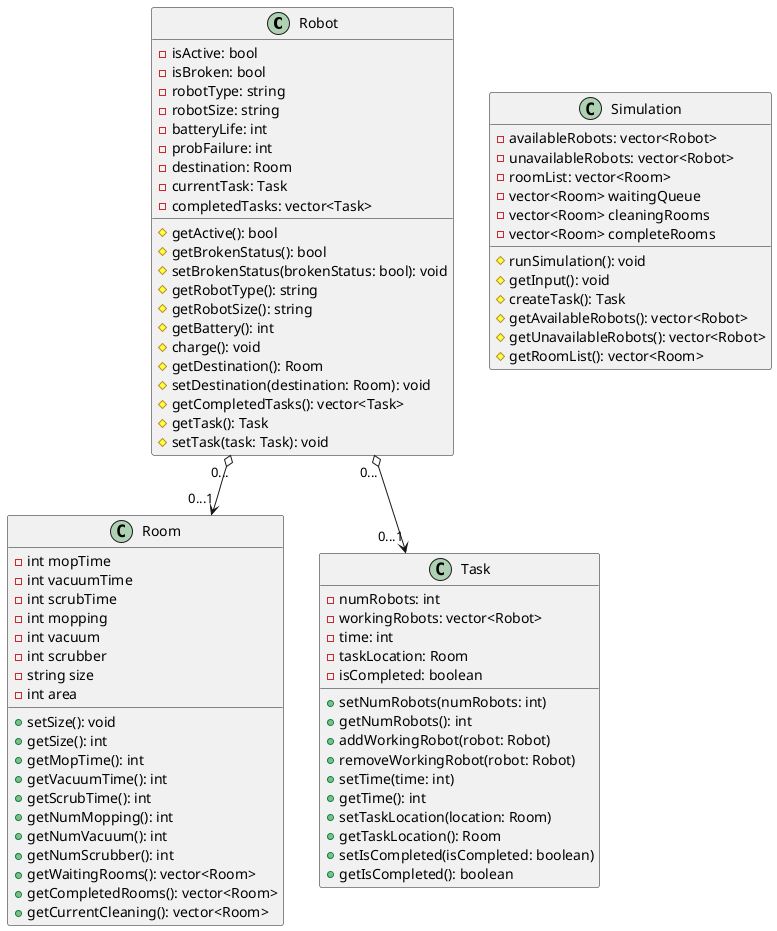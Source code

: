 @startuml RobotClassDiagram

class Robot {
    - isActive: bool
    - isBroken: bool
    - robotType: string
    - robotSize: string
    - batteryLife: int
    - probFailure: int
    - destination: Room
    - currentTask: Task
    - completedTasks: vector<Task>
    # getActive(): bool
    # getBrokenStatus(): bool
    # setBrokenStatus(brokenStatus: bool): void
    # getRobotType(): string
    # getRobotSize(): string
    # getBattery(): int
    # charge(): void
    # getDestination(): Room
    # setDestination(destination: Room): void
    # getCompletedTasks(): vector<Task>
    # getTask(): Task
    # setTask(task: Task): void
}

class Room {
    - int mopTime
    - int vacuumTime
    - int scrubTime
    - int mopping
    - int vacuum
    - int scrubber
    - string size
    - int area

    + setSize(): void
    + getSize(): int
    + getMopTime(): int
    + getVacuumTime(): int
    + getScrubTime(): int
    + getNumMopping(): int
    + getNumVacuum(): int
    + getNumScrubber(): int
    + getWaitingRooms(): vector<Room>
    + getCompletedRooms(): vector<Room>
    + getCurrentCleaning(): vector<Room>
    

}

class Task {
    - numRobots: int
    - workingRobots: vector<Robot>
    - time: int
    - taskLocation: Room
    - isCompleted: boolean

    + setNumRobots(numRobots: int)
    + getNumRobots(): int
    + addWorkingRobot(robot: Robot)
    + removeWorkingRobot(robot: Robot)
    + setTime(time: int)
    + getTime(): int
    + setTaskLocation(location: Room)
    + getTaskLocation(): Room
    + setIsCompleted(isCompleted: boolean)
    + getIsCompleted(): boolean
}

class Simulation {
    - availableRobots: vector<Robot>
    - unavailableRobots: vector<Robot>
    - roomList: vector<Room>
    - vector<Room> waitingQueue
    - vector<Room> cleaningRooms
    - vector<Room> completeRooms

    # runSimulation(): void
    # getInput(): void
    # createTask(): Task
    # getAvailableRobots(): vector<Robot>
    # getUnavailableRobots(): vector<Robot>
    # getRoomList(): vector<Room>
}

Robot "0..." o--> "0...1" Room
Robot "0..." o--> "0...1" Task

@enduml
